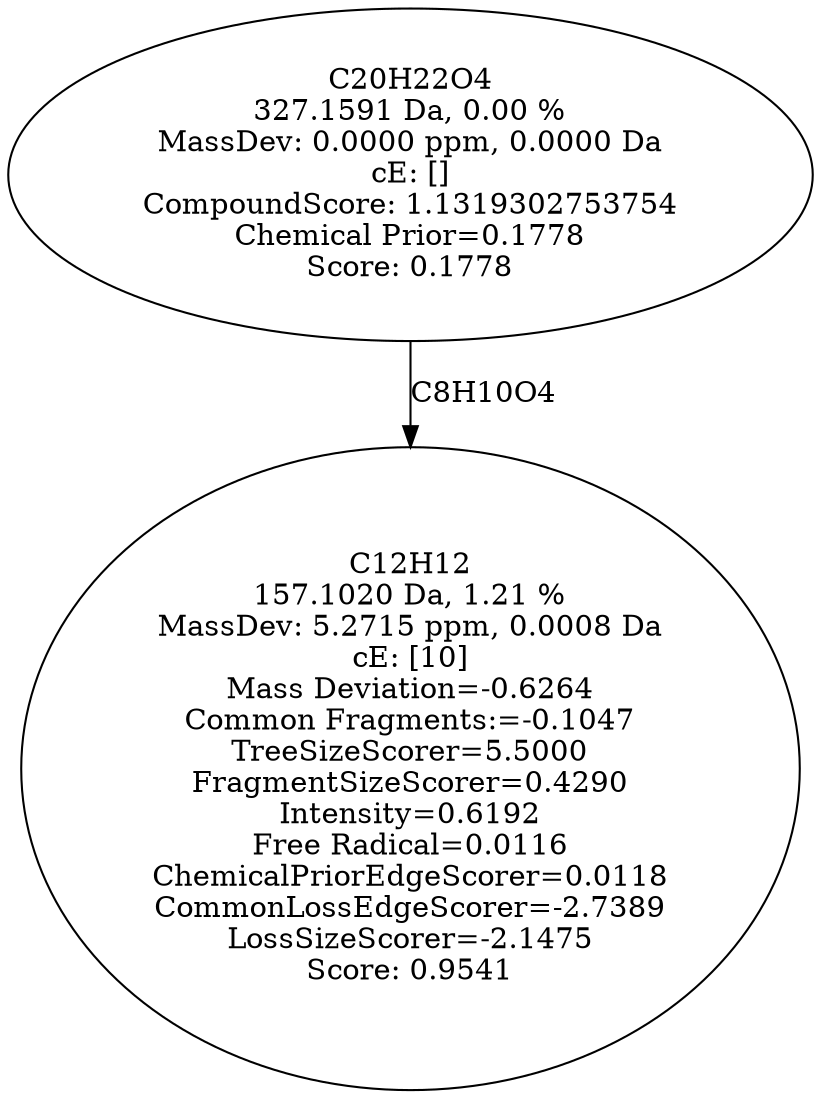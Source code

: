 strict digraph {
v1 [label="C12H12\n157.1020 Da, 1.21 %\nMassDev: 5.2715 ppm, 0.0008 Da\ncE: [10]\nMass Deviation=-0.6264\nCommon Fragments:=-0.1047\nTreeSizeScorer=5.5000\nFragmentSizeScorer=0.4290\nIntensity=0.6192\nFree Radical=0.0116\nChemicalPriorEdgeScorer=0.0118\nCommonLossEdgeScorer=-2.7389\nLossSizeScorer=-2.1475\nScore: 0.9541"];
v2 [label="C20H22O4\n327.1591 Da, 0.00 %\nMassDev: 0.0000 ppm, 0.0000 Da\ncE: []\nCompoundScore: 1.1319302753754\nChemical Prior=0.1778\nScore: 0.1778"];
v2 -> v1 [label="C8H10O4"];
}